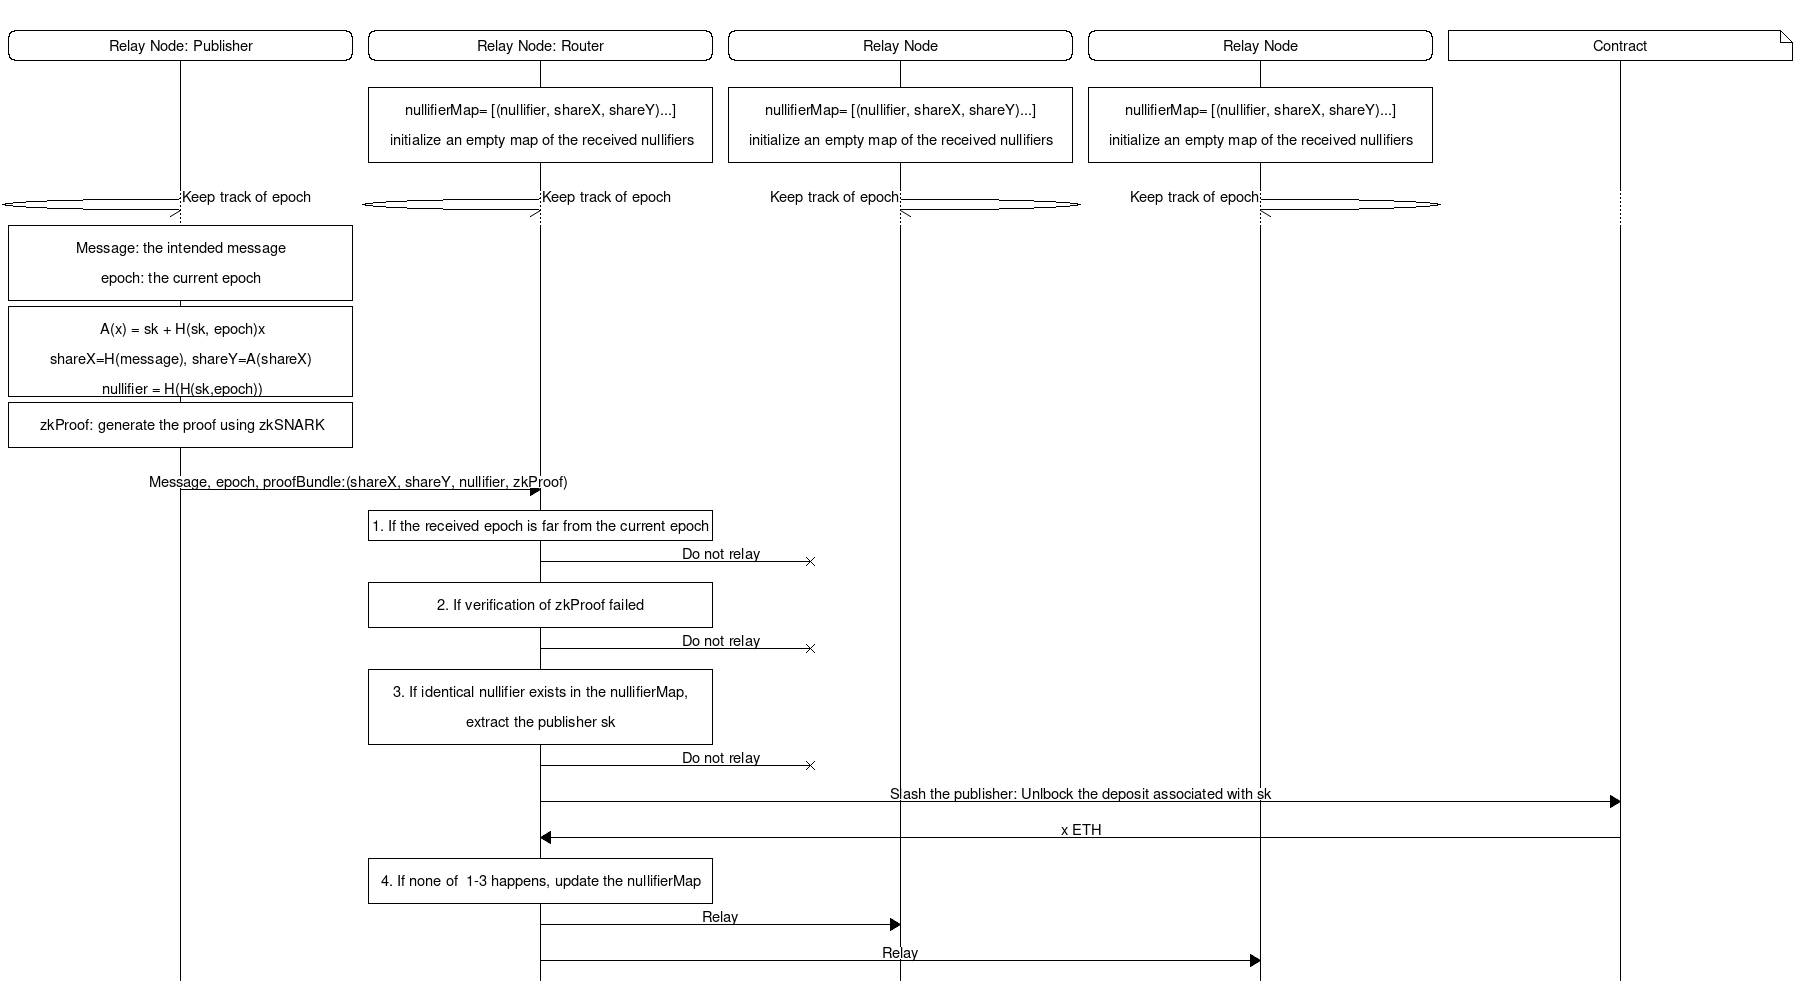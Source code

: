 # MSC for some fictional process
msc {
  hscale = "3", wordwraparcs = true;
  a [label = " "], b [label = " "], c[label=" "], d [label=" "],e [label=" "];
 
  a rbox a [label = "Relay Node: Publisher"], 
  b rbox b [label = "Relay Node: Router"], 
  c rbox c[label="Relay Node"], 
  d rbox d [label="Relay Node"], 
  e note e [label="Contract"];
  |||;
   
  b box b [label=" \n nullifierMap= [(nullifier, shareX, shareY)...] \n \n  initialize an empty map of the received nullifiers \n "],
  c box c [label=" \n nullifierMap= [(nullifier, shareX, shareY)...] \n \n initialize an empty map of the received nullifiers \n "],
  d box d [label=" \n nullifierMap= [(nullifier, shareX, shareY)...] \n \n initialize an empty map of the received nullifiers \n "];
  |||;
  ...,
  a->a [ label = "Keep track of epoch"], 
  b->b [ label = "Keep track of epoch"], 
  c->c [ label = "Keep track of epoch"], 
  d->d [ label = "Keep track of epoch"];
  
  a box a [label= " \n Message: the intended message \n \n epoch: the current epoch \n "];
  a box a [label=" \n  A(x) = sk + H(sk, epoch)x \n \n shareX=H(message), shareY=A(shareX) \n \n nullifier = H(H(sk,epoch))"];
  a box a [label="  \n  zkProof: generate the proof using zkSNARK \n "];

  |||;

  a=>b [ label = "Message, epoch, proofBundle:(shareX, shareY, nullifier, zkProof) \n "]  ;
  b box b [label= "1. If the received epoch is far from the current epoch"];
  b -x c [label= "Do not relay"];

  b box b [label=" \n 2. If verification of zkProof failed \n "];
  b -x c [label="Do not relay"];

  b box b [label=" \n 3. If identical nullifier exists in the nullifierMap, \n \n extract the publisher sk \n "];
  b -x c [label="Do not relay"];
  b => e[label="Slash the publisher: Unlbock the deposit associated with sk"];
  e => b [label="x ETH"];
  b box b [label=" \n 4. If none of  1-3 happens, update the nullifierMap \n "];
  b => c [label="Relay"];
  b => d [label="Relay"];
  

}